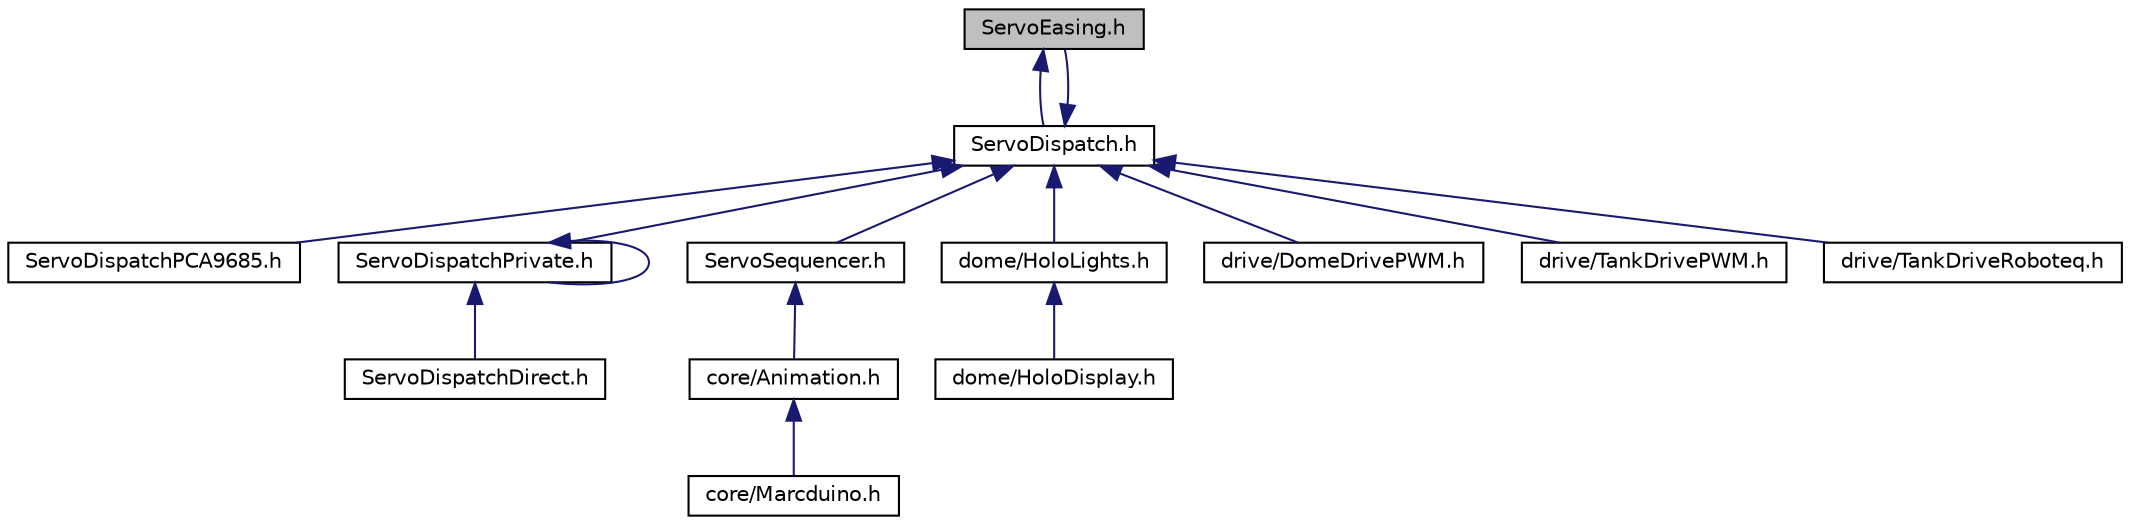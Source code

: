 digraph "ServoEasing.h"
{
 // LATEX_PDF_SIZE
  edge [fontname="Helvetica",fontsize="10",labelfontname="Helvetica",labelfontsize="10"];
  node [fontname="Helvetica",fontsize="10",shape=record];
  Node1 [label="ServoEasing.h",height=0.2,width=0.4,color="black", fillcolor="grey75", style="filled", fontcolor="black",tooltip=" "];
  Node1 -> Node2 [dir="back",color="midnightblue",fontsize="10",style="solid",fontname="Helvetica"];
  Node2 [label="ServoDispatch.h",height=0.2,width=0.4,color="black", fillcolor="white", style="filled",URL="$ServoDispatch_8h.html",tooltip=" "];
  Node2 -> Node3 [dir="back",color="midnightblue",fontsize="10",style="solid",fontname="Helvetica"];
  Node3 [label="ServoDispatchPCA9685.h",height=0.2,width=0.4,color="black", fillcolor="white", style="filled",URL="$ServoDispatchPCA9685_8h.html",tooltip=" "];
  Node2 -> Node4 [dir="back",color="midnightblue",fontsize="10",style="solid",fontname="Helvetica"];
  Node4 [label="ServoDispatchPrivate.h",height=0.2,width=0.4,color="black", fillcolor="white", style="filled",URL="$ServoDispatchPrivate_8h.html",tooltip=" "];
  Node4 -> Node5 [dir="back",color="midnightblue",fontsize="10",style="solid",fontname="Helvetica"];
  Node5 [label="ServoDispatchDirect.h",height=0.2,width=0.4,color="black", fillcolor="white", style="filled",URL="$ServoDispatchDirect_8h.html",tooltip=" "];
  Node4 -> Node4 [dir="back",color="midnightblue",fontsize="10",style="solid",fontname="Helvetica"];
  Node2 -> Node1 [dir="back",color="midnightblue",fontsize="10",style="solid",fontname="Helvetica"];
  Node2 -> Node6 [dir="back",color="midnightblue",fontsize="10",style="solid",fontname="Helvetica"];
  Node6 [label="ServoSequencer.h",height=0.2,width=0.4,color="black", fillcolor="white", style="filled",URL="$ServoSequencer_8h.html",tooltip=" "];
  Node6 -> Node7 [dir="back",color="midnightblue",fontsize="10",style="solid",fontname="Helvetica"];
  Node7 [label="core/Animation.h",height=0.2,width=0.4,color="black", fillcolor="white", style="filled",URL="$Animation_8h.html",tooltip=" "];
  Node7 -> Node8 [dir="back",color="midnightblue",fontsize="10",style="solid",fontname="Helvetica"];
  Node8 [label="core/Marcduino.h",height=0.2,width=0.4,color="black", fillcolor="white", style="filled",URL="$Marcduino_8h.html",tooltip=" "];
  Node2 -> Node9 [dir="back",color="midnightblue",fontsize="10",style="solid",fontname="Helvetica"];
  Node9 [label="dome/HoloLights.h",height=0.2,width=0.4,color="black", fillcolor="white", style="filled",URL="$HoloLights_8h.html",tooltip=" "];
  Node9 -> Node10 [dir="back",color="midnightblue",fontsize="10",style="solid",fontname="Helvetica"];
  Node10 [label="dome/HoloDisplay.h",height=0.2,width=0.4,color="black", fillcolor="white", style="filled",URL="$HoloDisplay_8h.html",tooltip=" "];
  Node2 -> Node11 [dir="back",color="midnightblue",fontsize="10",style="solid",fontname="Helvetica"];
  Node11 [label="drive/DomeDrivePWM.h",height=0.2,width=0.4,color="black", fillcolor="white", style="filled",URL="$DomeDrivePWM_8h.html",tooltip=" "];
  Node2 -> Node12 [dir="back",color="midnightblue",fontsize="10",style="solid",fontname="Helvetica"];
  Node12 [label="drive/TankDrivePWM.h",height=0.2,width=0.4,color="black", fillcolor="white", style="filled",URL="$TankDrivePWM_8h.html",tooltip=" "];
  Node2 -> Node13 [dir="back",color="midnightblue",fontsize="10",style="solid",fontname="Helvetica"];
  Node13 [label="drive/TankDriveRoboteq.h",height=0.2,width=0.4,color="black", fillcolor="white", style="filled",URL="$TankDriveRoboteq_8h.html",tooltip=" "];
}

